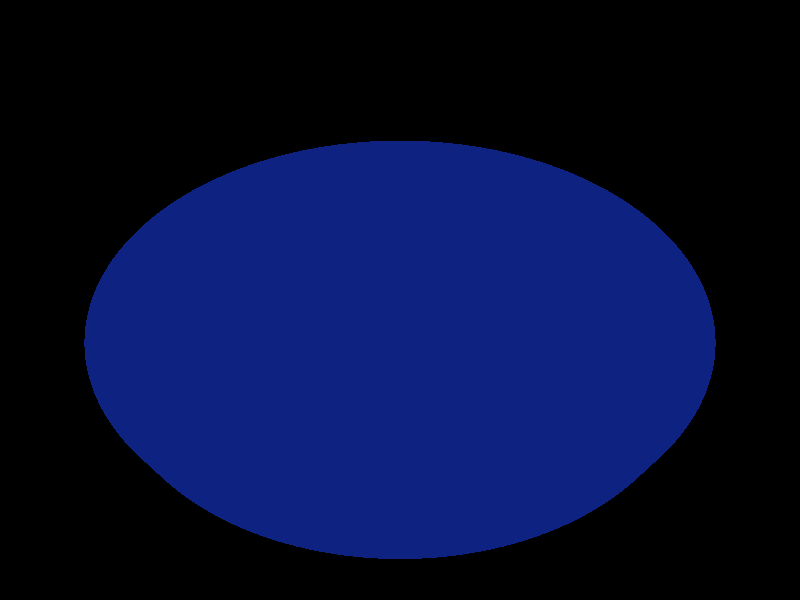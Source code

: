 
/***********************************************************/
/*                                                         */
/* Applet pel disseny de les figures pel Freevial          */
/*                                                         */
/* Carles 21/08/2007                                       */
/*                                                         */
/* Estructura disenyada en kpovmodeler i adaptada          */
/* per afegir modificacions programàtiques                 */
/*                                                         */
/***********************************************************/


#declare punt_transparent = 1;
#declare punt_opac = 0;

#declare punt_intens = 0.6;

/**************************************************/

#declare punt_groc = 	(( mod( div( frame_number,  1 ), 2)  = 1) ? punt_opac : punt_transparent);
#declare punt_rosa = 	(( mod( div( frame_number,  2 ), 2)  = 1) ? punt_opac : punt_transparent);
#declare punt_blau = 	(( mod( div( frame_number,  4 ), 2)  = 1) ? punt_opac : punt_transparent);
#declare punt_taronja = (( mod( div( frame_number,  8 ), 2)  = 1) ? punt_opac : punt_transparent);
#declare punt_vermell = (( mod( div( frame_number, 16 ), 2)  = 1) ? punt_opac : punt_transparent);
#declare punt_verd = 	(( mod( div( frame_number, 32 ), 2)  = 1) ? punt_opac : punt_transparent);

/***************************************************/

#declare efectepeces = finish {
   diffuse 0.5
   brilliance 0.5
   
   reflection {
      rgb <1, 1, 1>, rgb <0, 0, 0>
   }
}

difference {
   //*PMName cubilet
   
   cylinder {
      <0, 0, 0>, <0, -1.5, 0>, 6
      scale 1
      rotate <0, 0, 0>
      translate <0, 0, 0>
   }
   
   union {
      //*PMName logo_ubuntu
      
      union {
         //*PMName f1
         
         difference {
            //*PMName arc1
            
            cylinder {
               <0, 0.5, 0>, <0, -0.5, 0>, 4.1
               scale 1
               rotate <0, 0, 0>
               translate <0, 0, 0>
            }
            
            cylinder {
               <0, 0.6, 0>, <0, -0.6, 0>, 2.4
               scale 1
               rotate <0, 0, 0>
               translate <0, 0, 0>
            }
            
            cylinder {
               <0, 0.7, 0>, <0, -0.7, 0>, 1.5
               scale 1
               rotate <0, 0, 0>
               translate <-2.87986, 0, -3.5872>
            }
            
            box {
               <-4.1, -0.7, 0>, <4.1, 0.7, 5>
               scale 1
               rotate <0, 0, 0>
               translate <0, 0, 0>
            }
            
            box {
               <0, -0.7, 0>, <4.1, 0.7, -5>
               scale 1
               rotate y*(-18)
               translate <0, 0, 0>
            }
         }
         
         cylinder {
            //*PMName punt1
            <0, 0.5, 0>, <0, -0.5, 0>, 1.1
            scale 1
            rotate <0, 0, 0>
            translate <-2.87986, 2.30782e-15, -3.5872>
         }
      }
      
      union {
         //*PMName f2
         
         difference {
            //*PMName arc1
            
            cylinder {
               <0, 0.5, 0>, <0, -0.5, 0>, 4.1
               scale 1
               rotate <0, 0, 0>
               translate <0, 0, 0>
            }
            
            cylinder {
               <0, 0.6, 0>, <0, -0.6, 0>, 2.4
               scale 1
               rotate <0, 0, 0>
               translate <0, 0, 0>
            }
            
            cylinder {
               <0, 0.7, 0>, <0, -0.7, 0>, 1.5
               scale 1
               rotate <0, 0, 0>
               translate <-2.87986, 0, -3.5872>
            }
            
            box {
               <-4.1, -0.7, 0>, <4.1, 0.7, 5>
               scale 1
               rotate <0, 0, 0>
               translate <0, 0, 0>
            }
            
            box {
               <0, -0.7, 0>, <4.1, 0.7, -5>
               scale 1
               rotate y*(-18)
               translate <0, 0, 0>
            }
         }
         
         cylinder {
            //*PMName punt1
            <0, 0.5, 0>, <0, -0.5, 0>, 1.1
            scale 1
            rotate <0, 0, 0>
            translate <-2.87986, 2.30782e-15, -3.5872>
         }
         rotate y*120
      }
      
      union {
         //*PMName f3
         
         difference {
            //*PMName arc1
            
            cylinder {
               <0, 0.5, 0>, <0, -0.5, 0>, 4.1
               scale 1
               rotate <0, 0, 0>
               translate <0, 0, 0>
            }
            
            cylinder {
               <0, 0.6, 0>, <0, -0.6, 0>, 2.4
               scale 1
               rotate <0, 0, 0>
               translate <0, 0, 0>
            }
            
            cylinder {
               <0, 0.7, 0>, <0, -0.7, 0>, 1.5
               scale 1
               rotate <0, 0, 0>
               translate <-2.87986, 0, -3.5872>
            }
            
            box {
               <-4.1, -0.7, 0>, <4.1, 0.7, 5>
               scale 1
               rotate <0, 0, 0>
               translate <0, 0, 0>
            }
            
            box {
               <0, -0.7, 0>, <4.1, 0.7, -5>
               scale 1
               rotate y*(-18)
               translate <0, 0, 0>
            }
         }
         
         cylinder {
            //*PMName punt1
            <0, 0.5, 0>, <0, -0.5, 0>, 1.1
            scale 1
            rotate <0, 0, 0>
            translate <-2.87986, 2.30782e-15, -3.5872>
         }
         rotate y*(-120)
      }
      scale 1
      translate y*(-0.1)
   }
   
   pigment {
      color rgbt <0.027451, 0.0627451, 0.364706 >
   }
   
   finish {
      specular 0.5
      
      reflection {
         rgb <0.580392, 0.580392, 0.580392>, rgb <0, 0, 0>
      }
   }
}

union {
   //*PMName logo_ubuntu
   


   union {
      //*PMName f1
      
		#if ( punt_rosa = punt_opac )
      difference {
         //*PMName arc1
         
         cylinder {
            <0, 0.5, 0>, <0, -0.5, 0>, 4
            scale 1
            rotate <0, 0, 0>
            translate <0, 0, 0>
         }
         
         cylinder {
            <0, 0.6, 0>, <0, -0.6, 0>, 2.5
            scale 1
            rotate <0, 0, 0>
            translate <0, 0, 0>
         }
         
         cylinder {
            <0, 0.7, 0>, <0, -0.7, 0>, 1.5
            scale 1
            rotate <0, 0, 0>
            translate <-2.87986, 0, -3.5872>
         }
         
         box {
            <-4.1, -0.7, 0>, <4.1, 0.7, 5>
            scale 1
            rotate <0, 0, 0>
            translate <0, 0, 0>
         }
         
         box {
            <0, -0.7, 0>, <4.1, 0.7, -5>
            scale 1
            rotate y*(-18)
            translate <0, 0, 0>
         }
         
         pigment {
            color rgbft <1, 0, 1, punt_intens, punt_rosa>
         }
         
         finish {
            efectepeces
         }
      }
	#end
    
		#if ( punt_groc = punt_opac )
      cylinder {
         //*PMName punt1
         <0, 0.5, 0>, <0, -0.5, 0>, 1
         
         pigment {
            color rgbft <1, 1, 0, punt_intens, punt_groc>
         }
         
         finish {
            efectepeces
            diffuse 0.6
            brilliance 1
            metallic 100
            
            reflection {
               rgb <1, 1, 1>, rgb <0, 0, 0>
            }
         }
         scale 1
         rotate <0, 0, 0>
         translate <-2.87986, 2.30782e-15, -3.5872>
      }
	  #end
   }
   

   union {
      //*PMName f2

#if ( punt_taronja = punt_opac )
      difference {
         //*PMName arc1
         
         cylinder {
            <0, 0.5, 0>, <0, -0.5, 0>, 4
         }
         
         cylinder {
            <0, 0.6, 0>, <0, -0.6, 0>, 2.5
         }
         
         cylinder {
            <0, 0.7, 0>, <0, -0.7, 0>, 1.5
            translate <-2.87986, 0, -3.5872>
         }
         
         box {
            <-4.1, -0.7, 0>, <4.1, 0.7, 5>
         }
         
         box {
            <0, -0.7, 0>, <4.1, 0.7, -5>
            rotate y*(-18)
         }
         
         pigment {
            color rgbft <1, .6, 0, punt_intens, punt_taronja>
         }
         
         finish {
            efectepeces
         }
      }
#end

    
		#if ( punt_blau = punt_opac )
      cylinder {
         //*PMName punt1
         <0, 0.5, 0>, <0, -0.5, 0>, 1
         
         pigment {
            color rgbft <0, 1, 1, punt_intens, punt_blau>
         }
         
         finish {
            efectepeces
         }
         translate <-2.8799, 0, -3.5872>
      }
#end


      rotate y*120
   }
   

   union {
      //*PMName f3
      
		#if ( punt_verd = punt_opac )
      difference {
         //*PMName arc1
         
         cylinder {
            <0, 0.5, 0>, <0, -0.5, 0>, 4
         }
         
         cylinder {
            <0, 0.6, 0>, <0, -0.6, 0>, 2.5
         }
         
         cylinder {
            <0, 0.7, 0>, <0, -0.7, 0>, 1.5
            translate <-2.87986, 0, -3.5872>
         }
         
         box {
            <-4.1, -0.7, 0>, <4.1, 0.7, 5>
         }
         
         box {
            <0, -0.7, 0>, <4.1, 0.7, -5>
            rotate y*(-18)
         }
         
         pigment {
            color rgbft <0, 1, 0, punt_intens, punt_verd>
         }
         
         finish {
            efectepeces
         }
      }
#end
      
		#if ( punt_vermell = punt_opac )
      cylinder {
         //*PMName punt1
         <0, 0.5, 0>, <0, -0.5, 0>, 1
         
         pigment {
            color rgbft <1, 0, 0, punt_intens, punt_vermell>
         }
         
         finish {
            efectepeces
         }
         translate <-2.8799, 0, -3.5872>
      }
	#end


      rotate y*(-120)
   }
   translate <0, 0, 0>
}

global_settings {
   adc_bailout 0.0039216
   assumed_gamma 1.5
   noise_generator 2
}

light_source {
   <4, 5, -5>, rgb <1, 1, 1>
}

camera {
   perspective
   location <8.5, 13, 1>
   sky <0, 1, 0>
   direction <0, 0, 1>
   right <1, 0, 0>
   up <0, 1, 0>
   look_at <0,0,0>
}
